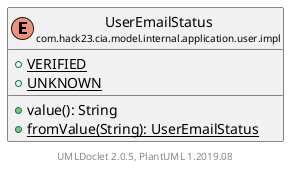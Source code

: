 @startuml
    set namespaceSeparator none
    hide empty fields
    hide empty methods

    enum "<size:14>UserEmailStatus\n<size:10>com.hack23.cia.model.internal.application.user.impl" as com.hack23.cia.model.internal.application.user.impl.UserEmailStatus [[UserEmailStatus.html]] {
        {static} +VERIFIED
        {static} +UNKNOWN
        +value(): String
        {static} +fromValue(String): UserEmailStatus
    }

    center footer UMLDoclet 2.0.5, PlantUML 1.2019.08
@enduml
